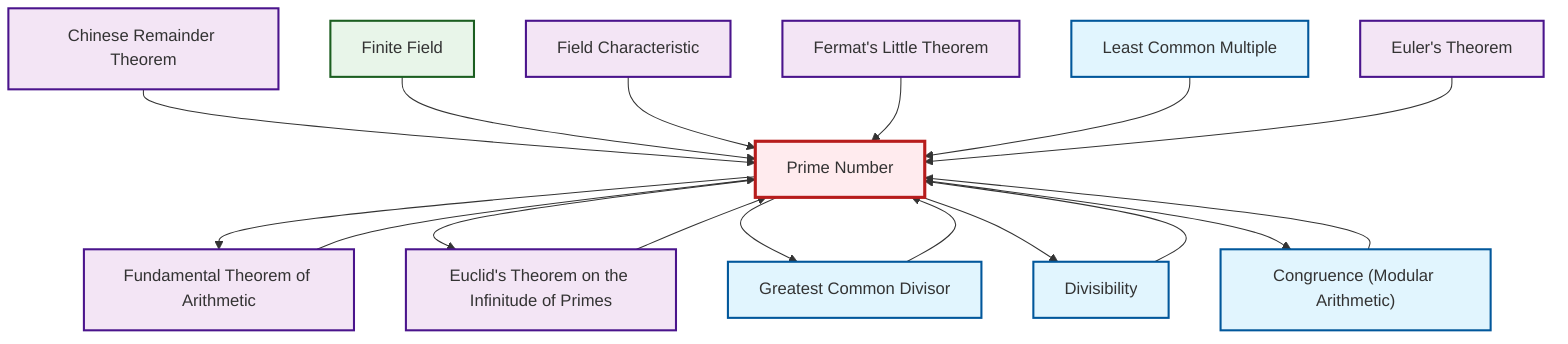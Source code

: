 graph TD
    classDef definition fill:#e1f5fe,stroke:#01579b,stroke-width:2px
    classDef theorem fill:#f3e5f5,stroke:#4a148c,stroke-width:2px
    classDef axiom fill:#fff3e0,stroke:#e65100,stroke-width:2px
    classDef example fill:#e8f5e9,stroke:#1b5e20,stroke-width:2px
    classDef current fill:#ffebee,stroke:#b71c1c,stroke-width:3px
    def-prime["Prime Number"]:::definition
    def-divisibility["Divisibility"]:::definition
    thm-fundamental-arithmetic["Fundamental Theorem of Arithmetic"]:::theorem
    thm-euler["Euler's Theorem"]:::theorem
    thm-chinese-remainder["Chinese Remainder Theorem"]:::theorem
    def-gcd["Greatest Common Divisor"]:::definition
    def-lcm["Least Common Multiple"]:::definition
    thm-fermat-little["Fermat's Little Theorem"]:::theorem
    thm-euclid-infinitude-primes["Euclid's Theorem on the Infinitude of Primes"]:::theorem
    thm-field-characteristic["Field Characteristic"]:::theorem
    def-congruence["Congruence (Modular Arithmetic)"]:::definition
    ex-finite-field["Finite Field"]:::example
    thm-chinese-remainder --> def-prime
    def-divisibility --> def-prime
    def-gcd --> def-prime
    def-prime --> thm-fundamental-arithmetic
    ex-finite-field --> def-prime
    def-prime --> thm-euclid-infinitude-primes
    def-prime --> def-gcd
    def-congruence --> def-prime
    def-prime --> def-divisibility
    def-prime --> def-congruence
    thm-euclid-infinitude-primes --> def-prime
    thm-field-characteristic --> def-prime
    thm-fermat-little --> def-prime
    def-lcm --> def-prime
    thm-fundamental-arithmetic --> def-prime
    thm-euler --> def-prime
    class def-prime current